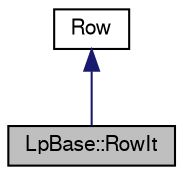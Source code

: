 digraph "LpBase::RowIt"
{
 // LATEX_PDF_SIZE
  edge [fontname="FreeSans",fontsize="10",labelfontname="FreeSans",labelfontsize="10"];
  node [fontname="FreeSans",fontsize="10",shape=record];
  Node0 [label="LpBase::RowIt",height=0.2,width=0.4,color="black", fillcolor="grey75", style="filled", fontcolor="black",tooltip="Iterator for iterate over the rows of an LP problem."];
  Node1 -> Node0 [dir="back",color="midnightblue",fontsize="10",style="solid",fontname="FreeSans"];
  Node1 [label="Row",height=0.2,width=0.4,color="black", fillcolor="white", style="filled",URL="$a03089.html",tooltip="Refer to a row of the LP."];
}
